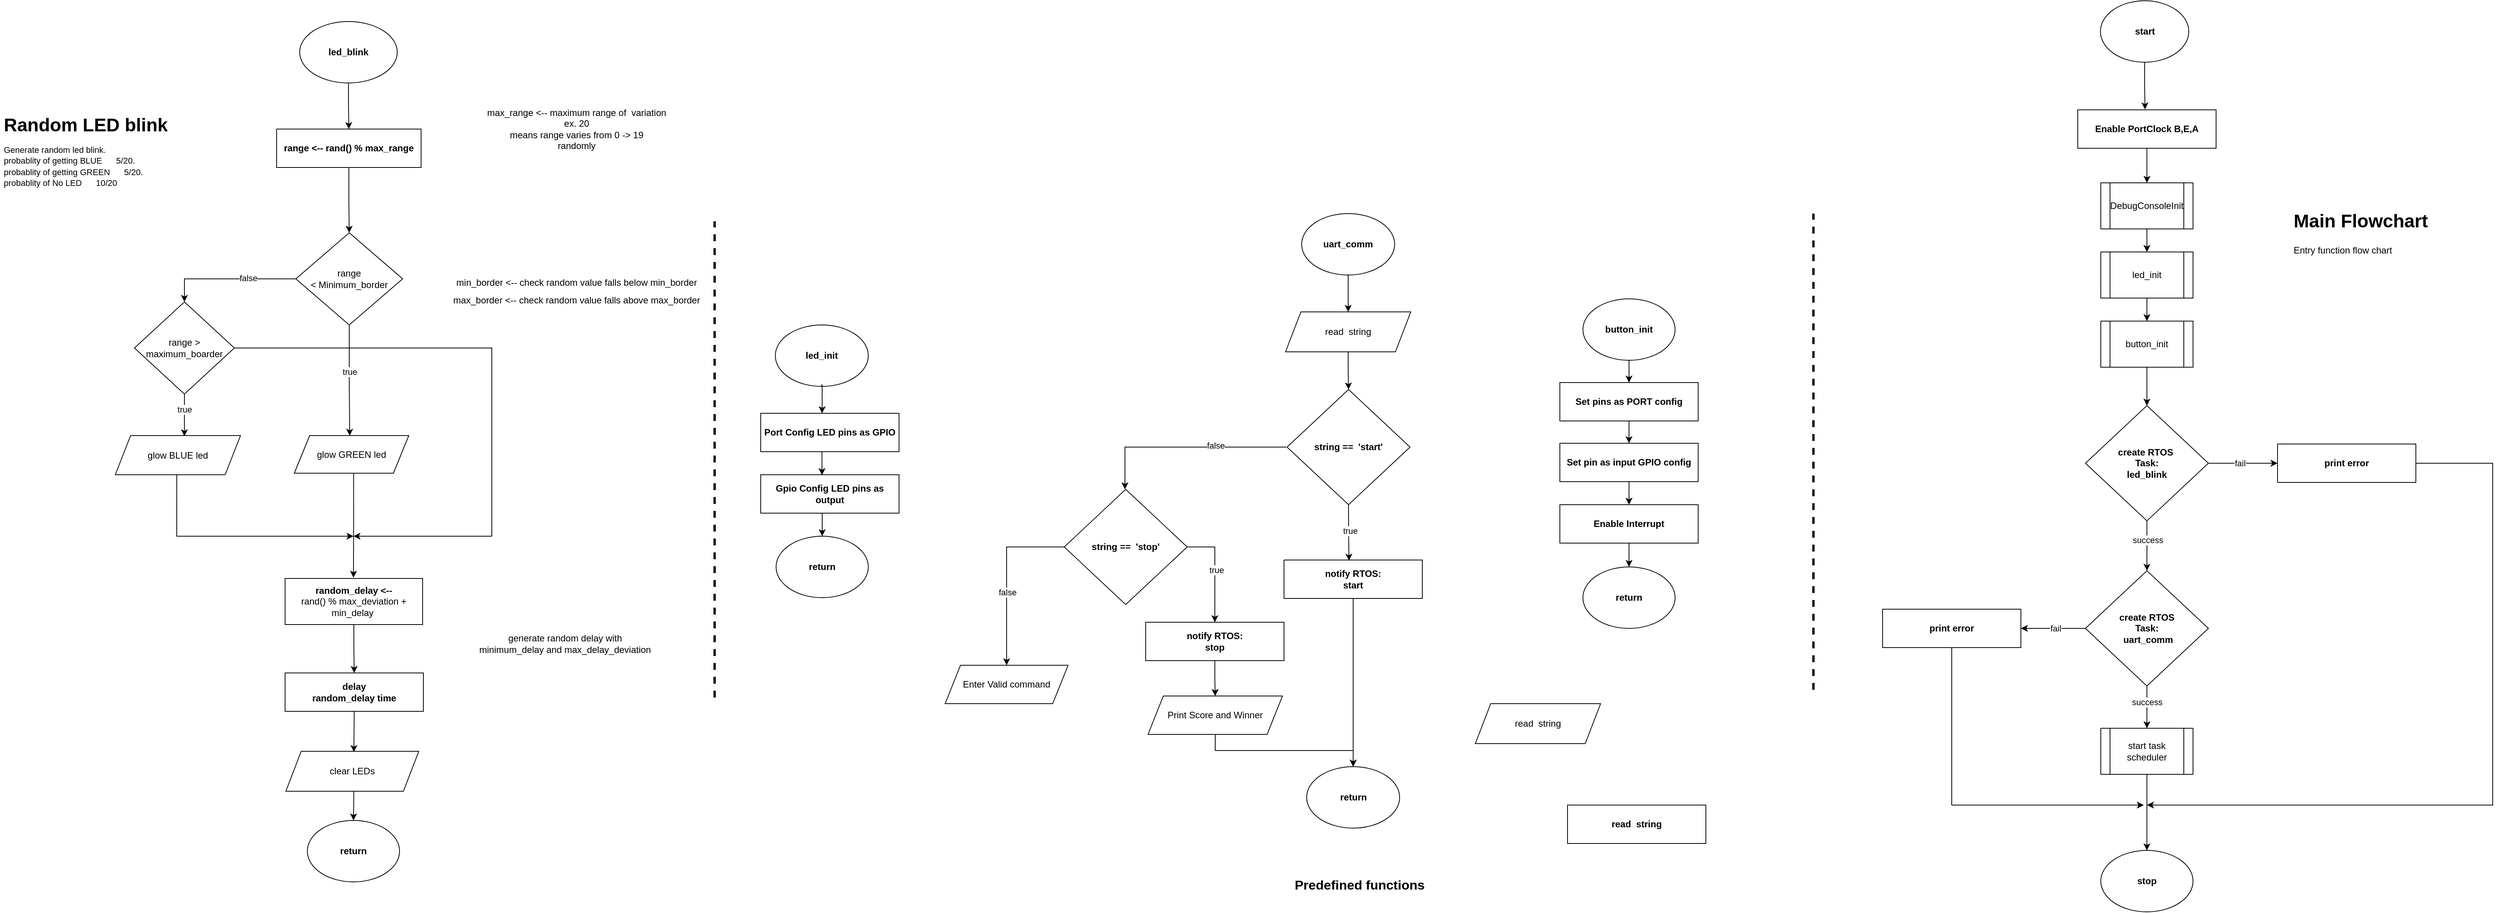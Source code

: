<mxfile version="21.6.8" type="device">
  <diagram id="C5RBs43oDa-KdzZeNtuy" name="Page-1">
    <mxGraphModel dx="3325" dy="2142" grid="1" gridSize="10" guides="1" tooltips="1" connect="1" arrows="1" fold="1" page="1" pageScale="1" pageWidth="827" pageHeight="1169" math="0" shadow="0">
      <root>
        <mxCell id="WIyWlLk6GJQsqaUBKTNV-0" />
        <mxCell id="WIyWlLk6GJQsqaUBKTNV-1" parent="WIyWlLk6GJQsqaUBKTNV-0" />
        <mxCell id="5kIZXdPeI2GXVFiAJAgS-0" value="led_init" style="ellipse;whiteSpace=wrap;html=1;fontSize=12;fontStyle=1" parent="WIyWlLk6GJQsqaUBKTNV-1" vertex="1">
          <mxGeometry x="-251" y="195" width="121" height="80" as="geometry" />
        </mxCell>
        <mxCell id="5kIZXdPeI2GXVFiAJAgS-1" value="return" style="ellipse;whiteSpace=wrap;html=1;fontSize=12;fontStyle=1" parent="WIyWlLk6GJQsqaUBKTNV-1" vertex="1">
          <mxGeometry x="-250" y="470" width="120" height="80" as="geometry" />
        </mxCell>
        <mxCell id="5kIZXdPeI2GXVFiAJAgS-11" style="edgeStyle=orthogonalEdgeStyle;rounded=0;orthogonalLoop=1;jettySize=auto;html=1;exitX=0.491;exitY=0.978;exitDx=0;exitDy=0;fontSize=12;fontStyle=1;entryX=0.444;entryY=0;entryDx=0;entryDy=0;entryPerimeter=0;exitPerimeter=0;" parent="WIyWlLk6GJQsqaUBKTNV-1" source="5kIZXdPeI2GXVFiAJAgS-0" target="5kIZXdPeI2GXVFiAJAgS-4" edge="1">
          <mxGeometry relative="1" as="geometry">
            <mxPoint x="-190" y="260" as="sourcePoint" />
            <mxPoint x="-190" y="280" as="targetPoint" />
          </mxGeometry>
        </mxCell>
        <mxCell id="5kIZXdPeI2GXVFiAJAgS-13" style="edgeStyle=orthogonalEdgeStyle;rounded=0;orthogonalLoop=1;jettySize=auto;html=1;exitX=0.5;exitY=1;exitDx=0;exitDy=0;entryX=0.443;entryY=0.009;entryDx=0;entryDy=0;entryPerimeter=0;fontSize=12;fontStyle=1" parent="WIyWlLk6GJQsqaUBKTNV-1" source="5kIZXdPeI2GXVFiAJAgS-4" target="5kIZXdPeI2GXVFiAJAgS-5" edge="1">
          <mxGeometry relative="1" as="geometry" />
        </mxCell>
        <mxCell id="5kIZXdPeI2GXVFiAJAgS-4" value="Port Config LED pins as GPIO" style="rounded=0;whiteSpace=wrap;html=1;fontSize=12;fontStyle=1" parent="WIyWlLk6GJQsqaUBKTNV-1" vertex="1">
          <mxGeometry x="-270" y="310" width="180" height="50" as="geometry" />
        </mxCell>
        <mxCell id="5kIZXdPeI2GXVFiAJAgS-14" style="edgeStyle=orthogonalEdgeStyle;rounded=0;orthogonalLoop=1;jettySize=auto;html=1;exitX=0.5;exitY=1;exitDx=0;exitDy=0;entryX=0.5;entryY=0;entryDx=0;entryDy=0;fontSize=12;fontStyle=1" parent="WIyWlLk6GJQsqaUBKTNV-1" source="5kIZXdPeI2GXVFiAJAgS-5" target="5kIZXdPeI2GXVFiAJAgS-1" edge="1">
          <mxGeometry relative="1" as="geometry" />
        </mxCell>
        <mxCell id="5kIZXdPeI2GXVFiAJAgS-5" value="Gpio Config LED pins as output" style="rounded=0;whiteSpace=wrap;html=1;fontSize=12;fontStyle=1" parent="WIyWlLk6GJQsqaUBKTNV-1" vertex="1">
          <mxGeometry x="-270" y="390" width="180" height="50" as="geometry" />
        </mxCell>
        <mxCell id="eV0NIgyR80eTUOVAbFuV-4" style="edgeStyle=orthogonalEdgeStyle;rounded=0;orthogonalLoop=1;jettySize=auto;html=1;exitX=1;exitY=0.5;exitDx=0;exitDy=0;entryX=0;entryY=0.5;entryDx=0;entryDy=0;" edge="1" parent="WIyWlLk6GJQsqaUBKTNV-1" source="5kIZXdPeI2GXVFiAJAgS-7" target="5kIZXdPeI2GXVFiAJAgS-31">
          <mxGeometry relative="1" as="geometry" />
        </mxCell>
        <mxCell id="eV0NIgyR80eTUOVAbFuV-16" value="fail" style="edgeLabel;html=1;align=center;verticalAlign=middle;resizable=0;points=[];" vertex="1" connectable="0" parent="eV0NIgyR80eTUOVAbFuV-4">
          <mxGeometry x="-0.105" relative="1" as="geometry">
            <mxPoint as="offset" />
          </mxGeometry>
        </mxCell>
        <mxCell id="eV0NIgyR80eTUOVAbFuV-7" style="edgeStyle=orthogonalEdgeStyle;rounded=0;orthogonalLoop=1;jettySize=auto;html=1;exitX=0.5;exitY=1;exitDx=0;exitDy=0;entryX=0.5;entryY=0;entryDx=0;entryDy=0;" edge="1" parent="WIyWlLk6GJQsqaUBKTNV-1" source="5kIZXdPeI2GXVFiAJAgS-7" target="eV0NIgyR80eTUOVAbFuV-2">
          <mxGeometry relative="1" as="geometry" />
        </mxCell>
        <mxCell id="eV0NIgyR80eTUOVAbFuV-17" value="success" style="edgeLabel;html=1;align=center;verticalAlign=middle;resizable=0;points=[];" vertex="1" connectable="0" parent="eV0NIgyR80eTUOVAbFuV-7">
          <mxGeometry x="-0.226" y="1" relative="1" as="geometry">
            <mxPoint as="offset" />
          </mxGeometry>
        </mxCell>
        <mxCell id="5kIZXdPeI2GXVFiAJAgS-7" value="create RTOS&amp;nbsp;&lt;br&gt;Task:&lt;br&gt;led_blink" style="rhombus;whiteSpace=wrap;html=1;fontSize=12;fontStyle=1" parent="WIyWlLk6GJQsqaUBKTNV-1" vertex="1">
          <mxGeometry x="1454" y="300" width="160" height="150" as="geometry" />
        </mxCell>
        <mxCell id="5kIZXdPeI2GXVFiAJAgS-19" value="stop" style="ellipse;whiteSpace=wrap;html=1;fontSize=12;fontStyle=1" parent="WIyWlLk6GJQsqaUBKTNV-1" vertex="1">
          <mxGeometry x="1474" y="879" width="120" height="80" as="geometry" />
        </mxCell>
        <mxCell id="5kIZXdPeI2GXVFiAJAgS-20" value="" style="endArrow=none;dashed=1;html=1;strokeWidth=3;rounded=0;fontStyle=1;fontSize=12;" parent="WIyWlLk6GJQsqaUBKTNV-1" edge="1">
          <mxGeometry width="50" height="50" relative="1" as="geometry">
            <mxPoint x="1100" y="670" as="sourcePoint" />
            <mxPoint x="1100" y="50" as="targetPoint" />
          </mxGeometry>
        </mxCell>
        <mxCell id="5kIZXdPeI2GXVFiAJAgS-21" value="" style="endArrow=none;dashed=1;html=1;strokeWidth=3;rounded=0;fontStyle=1;fontSize=12;" parent="WIyWlLk6GJQsqaUBKTNV-1" edge="1">
          <mxGeometry width="50" height="50" relative="1" as="geometry">
            <mxPoint x="-330" y="680" as="sourcePoint" />
            <mxPoint x="-330" y="60" as="targetPoint" />
          </mxGeometry>
        </mxCell>
        <mxCell id="5kIZXdPeI2GXVFiAJAgS-22" value="Predefined functions" style="text;html=1;align=center;verticalAlign=middle;resizable=0;points=[];autosize=1;strokeColor=none;fillColor=none;fontSize=17;fontStyle=1" parent="WIyWlLk6GJQsqaUBKTNV-1" vertex="1">
          <mxGeometry x="414" y="910" width="190" height="30" as="geometry" />
        </mxCell>
        <mxCell id="5kIZXdPeI2GXVFiAJAgS-72" style="edgeStyle=orthogonalEdgeStyle;rounded=0;orthogonalLoop=1;jettySize=auto;html=1;exitX=0.5;exitY=1;exitDx=0;exitDy=0;entryX=0.5;entryY=0;entryDx=0;entryDy=0;" parent="WIyWlLk6GJQsqaUBKTNV-1" source="5kIZXdPeI2GXVFiAJAgS-24" target="5kIZXdPeI2GXVFiAJAgS-34" edge="1">
          <mxGeometry relative="1" as="geometry" />
        </mxCell>
        <mxCell id="5kIZXdPeI2GXVFiAJAgS-24" value="led_init" style="shape=process;whiteSpace=wrap;html=1;backgroundOutline=1;" parent="WIyWlLk6GJQsqaUBKTNV-1" vertex="1">
          <mxGeometry x="1474" y="100" width="120" height="60" as="geometry" />
        </mxCell>
        <mxCell id="5kIZXdPeI2GXVFiAJAgS-29" style="edgeStyle=orthogonalEdgeStyle;rounded=0;orthogonalLoop=1;jettySize=auto;html=1;exitX=0.5;exitY=1;exitDx=0;exitDy=0;" parent="WIyWlLk6GJQsqaUBKTNV-1" source="5kIZXdPeI2GXVFiAJAgS-25" target="5kIZXdPeI2GXVFiAJAgS-24" edge="1">
          <mxGeometry relative="1" as="geometry" />
        </mxCell>
        <mxCell id="5kIZXdPeI2GXVFiAJAgS-25" value="DebugConsoleInit" style="shape=process;whiteSpace=wrap;html=1;backgroundOutline=1;" parent="WIyWlLk6GJQsqaUBKTNV-1" vertex="1">
          <mxGeometry x="1474" y="10" width="120" height="60" as="geometry" />
        </mxCell>
        <mxCell id="5kIZXdPeI2GXVFiAJAgS-70" style="edgeStyle=orthogonalEdgeStyle;rounded=0;orthogonalLoop=1;jettySize=auto;html=1;exitX=0.5;exitY=1;exitDx=0;exitDy=0;entryX=0.486;entryY=-0.011;entryDx=0;entryDy=0;entryPerimeter=0;" parent="WIyWlLk6GJQsqaUBKTNV-1" source="5kIZXdPeI2GXVFiAJAgS-26" target="5kIZXdPeI2GXVFiAJAgS-69" edge="1">
          <mxGeometry relative="1" as="geometry" />
        </mxCell>
        <mxCell id="5kIZXdPeI2GXVFiAJAgS-26" value="start" style="ellipse;whiteSpace=wrap;html=1;fontSize=12;fontStyle=1" parent="WIyWlLk6GJQsqaUBKTNV-1" vertex="1">
          <mxGeometry x="1473.5" y="-227" width="115" height="80" as="geometry" />
        </mxCell>
        <mxCell id="5kIZXdPeI2GXVFiAJAgS-31" value="print error" style="rounded=0;whiteSpace=wrap;html=1;fontSize=12;fontStyle=1" parent="WIyWlLk6GJQsqaUBKTNV-1" vertex="1">
          <mxGeometry x="1704" y="350" width="180" height="50" as="geometry" />
        </mxCell>
        <mxCell id="eV0NIgyR80eTUOVAbFuV-6" style="edgeStyle=orthogonalEdgeStyle;rounded=0;orthogonalLoop=1;jettySize=auto;html=1;exitX=0.5;exitY=1;exitDx=0;exitDy=0;entryX=0.5;entryY=0;entryDx=0;entryDy=0;" edge="1" parent="WIyWlLk6GJQsqaUBKTNV-1" source="5kIZXdPeI2GXVFiAJAgS-34" target="5kIZXdPeI2GXVFiAJAgS-7">
          <mxGeometry relative="1" as="geometry" />
        </mxCell>
        <mxCell id="5kIZXdPeI2GXVFiAJAgS-34" value="button_init" style="shape=process;whiteSpace=wrap;html=1;backgroundOutline=1;" parent="WIyWlLk6GJQsqaUBKTNV-1" vertex="1">
          <mxGeometry x="1474" y="190" width="120" height="60" as="geometry" />
        </mxCell>
        <mxCell id="5kIZXdPeI2GXVFiAJAgS-35" style="edgeStyle=orthogonalEdgeStyle;rounded=0;orthogonalLoop=1;jettySize=auto;html=1;exitX=0.5;exitY=1;exitDx=0;exitDy=0;entryX=0.5;entryY=0;entryDx=0;entryDy=0;fontSize=12;fontStyle=1" parent="WIyWlLk6GJQsqaUBKTNV-1" source="5kIZXdPeI2GXVFiAJAgS-36" target="5kIZXdPeI2GXVFiAJAgS-39" edge="1">
          <mxGeometry relative="1" as="geometry" />
        </mxCell>
        <mxCell id="5kIZXdPeI2GXVFiAJAgS-36" value="button_init" style="ellipse;whiteSpace=wrap;html=1;fontSize=12;fontStyle=1" parent="WIyWlLk6GJQsqaUBKTNV-1" vertex="1">
          <mxGeometry x="800" y="161" width="120" height="80" as="geometry" />
        </mxCell>
        <mxCell id="5kIZXdPeI2GXVFiAJAgS-37" value="return" style="ellipse;whiteSpace=wrap;html=1;fontSize=12;fontStyle=1" parent="WIyWlLk6GJQsqaUBKTNV-1" vertex="1">
          <mxGeometry x="800" y="510" width="120" height="80" as="geometry" />
        </mxCell>
        <mxCell id="5kIZXdPeI2GXVFiAJAgS-38" style="edgeStyle=orthogonalEdgeStyle;rounded=0;orthogonalLoop=1;jettySize=auto;html=1;exitX=0.5;exitY=1;exitDx=0;exitDy=0;entryX=0.5;entryY=0;entryDx=0;entryDy=0;fontSize=12;fontStyle=1" parent="WIyWlLk6GJQsqaUBKTNV-1" source="5kIZXdPeI2GXVFiAJAgS-39" target="5kIZXdPeI2GXVFiAJAgS-43" edge="1">
          <mxGeometry relative="1" as="geometry">
            <mxPoint x="860.64" y="266.55" as="targetPoint" />
          </mxGeometry>
        </mxCell>
        <mxCell id="5kIZXdPeI2GXVFiAJAgS-39" value="Set pins as PORT config" style="rounded=0;whiteSpace=wrap;html=1;fontSize=12;fontStyle=1" parent="WIyWlLk6GJQsqaUBKTNV-1" vertex="1">
          <mxGeometry x="770" y="270" width="180" height="50" as="geometry" />
        </mxCell>
        <mxCell id="5kIZXdPeI2GXVFiAJAgS-42" style="edgeStyle=orthogonalEdgeStyle;rounded=0;orthogonalLoop=1;jettySize=auto;html=1;exitX=0.5;exitY=1;exitDx=0;exitDy=0;entryX=0.5;entryY=0;entryDx=0;entryDy=0;fontSize=12;fontStyle=1" parent="WIyWlLk6GJQsqaUBKTNV-1" source="5kIZXdPeI2GXVFiAJAgS-43" target="5kIZXdPeI2GXVFiAJAgS-45" edge="1">
          <mxGeometry relative="1" as="geometry" />
        </mxCell>
        <mxCell id="5kIZXdPeI2GXVFiAJAgS-43" value="Set pin as input GPIO config" style="rounded=0;whiteSpace=wrap;html=1;fontSize=12;fontStyle=1" parent="WIyWlLk6GJQsqaUBKTNV-1" vertex="1">
          <mxGeometry x="770" y="349" width="180" height="50" as="geometry" />
        </mxCell>
        <mxCell id="5kIZXdPeI2GXVFiAJAgS-44" style="edgeStyle=orthogonalEdgeStyle;rounded=0;orthogonalLoop=1;jettySize=auto;html=1;exitX=0.5;exitY=1;exitDx=0;exitDy=0;entryX=0.5;entryY=0;entryDx=0;entryDy=0;fontSize=12;fontStyle=1" parent="WIyWlLk6GJQsqaUBKTNV-1" source="5kIZXdPeI2GXVFiAJAgS-45" target="5kIZXdPeI2GXVFiAJAgS-37" edge="1">
          <mxGeometry relative="1" as="geometry" />
        </mxCell>
        <mxCell id="5kIZXdPeI2GXVFiAJAgS-45" value="Enable Interrupt" style="rounded=0;whiteSpace=wrap;html=1;fontSize=12;fontStyle=1" parent="WIyWlLk6GJQsqaUBKTNV-1" vertex="1">
          <mxGeometry x="770" y="429" width="180" height="50" as="geometry" />
        </mxCell>
        <mxCell id="5kIZXdPeI2GXVFiAJAgS-90" style="edgeStyle=orthogonalEdgeStyle;rounded=0;orthogonalLoop=1;jettySize=auto;html=1;exitX=0.5;exitY=1;exitDx=0;exitDy=0;" parent="WIyWlLk6GJQsqaUBKTNV-1" source="5kIZXdPeI2GXVFiAJAgS-59" target="5kIZXdPeI2GXVFiAJAgS-66" edge="1">
          <mxGeometry relative="1" as="geometry" />
        </mxCell>
        <mxCell id="5kIZXdPeI2GXVFiAJAgS-59" value="led_blink" style="ellipse;whiteSpace=wrap;html=1;fontSize=12;fontStyle=1" parent="WIyWlLk6GJQsqaUBKTNV-1" vertex="1">
          <mxGeometry x="-870" y="-200" width="127" height="80" as="geometry" />
        </mxCell>
        <mxCell id="5kIZXdPeI2GXVFiAJAgS-60" value="return" style="ellipse;whiteSpace=wrap;html=1;fontSize=12;fontStyle=1" parent="WIyWlLk6GJQsqaUBKTNV-1" vertex="1">
          <mxGeometry x="-860" y="840" width="120" height="80" as="geometry" />
        </mxCell>
        <mxCell id="5kIZXdPeI2GXVFiAJAgS-65" style="edgeStyle=orthogonalEdgeStyle;rounded=0;orthogonalLoop=1;jettySize=auto;html=1;exitX=0.5;exitY=1;exitDx=0;exitDy=0;entryX=0.5;entryY=0;entryDx=0;entryDy=0;fontSize=12;fontStyle=1" parent="WIyWlLk6GJQsqaUBKTNV-1" source="5kIZXdPeI2GXVFiAJAgS-66" target="5kIZXdPeI2GXVFiAJAgS-73" edge="1">
          <mxGeometry relative="1" as="geometry">
            <mxPoint x="-800.26" y="50.45" as="targetPoint" />
          </mxGeometry>
        </mxCell>
        <mxCell id="5kIZXdPeI2GXVFiAJAgS-66" value="range &amp;lt;-- rand() % max_range" style="rounded=0;whiteSpace=wrap;html=1;fontSize=12;fontStyle=1" parent="WIyWlLk6GJQsqaUBKTNV-1" vertex="1">
          <mxGeometry x="-900" y="-60" width="188" height="50" as="geometry" />
        </mxCell>
        <mxCell id="5kIZXdPeI2GXVFiAJAgS-71" style="edgeStyle=orthogonalEdgeStyle;rounded=0;orthogonalLoop=1;jettySize=auto;html=1;exitX=0.5;exitY=1;exitDx=0;exitDy=0;entryX=0.5;entryY=0;entryDx=0;entryDy=0;" parent="WIyWlLk6GJQsqaUBKTNV-1" source="5kIZXdPeI2GXVFiAJAgS-69" target="5kIZXdPeI2GXVFiAJAgS-25" edge="1">
          <mxGeometry relative="1" as="geometry" />
        </mxCell>
        <mxCell id="5kIZXdPeI2GXVFiAJAgS-69" value="Enable PortClock B,E,A" style="rounded=0;whiteSpace=wrap;html=1;fontSize=12;fontStyle=1" parent="WIyWlLk6GJQsqaUBKTNV-1" vertex="1">
          <mxGeometry x="1444" y="-85" width="180" height="50" as="geometry" />
        </mxCell>
        <mxCell id="5kIZXdPeI2GXVFiAJAgS-77" style="edgeStyle=orthogonalEdgeStyle;rounded=0;orthogonalLoop=1;jettySize=auto;html=1;exitX=0;exitY=0.5;exitDx=0;exitDy=0;entryX=0.5;entryY=0;entryDx=0;entryDy=0;" parent="WIyWlLk6GJQsqaUBKTNV-1" source="5kIZXdPeI2GXVFiAJAgS-73" target="5kIZXdPeI2GXVFiAJAgS-80" edge="1">
          <mxGeometry relative="1" as="geometry">
            <mxPoint x="-950" y="135" as="targetPoint" />
          </mxGeometry>
        </mxCell>
        <mxCell id="5kIZXdPeI2GXVFiAJAgS-83" value="false" style="edgeLabel;html=1;align=center;verticalAlign=middle;resizable=0;points=[];" parent="5kIZXdPeI2GXVFiAJAgS-77" vertex="1" connectable="0">
          <mxGeometry x="-0.291" y="-1" relative="1" as="geometry">
            <mxPoint as="offset" />
          </mxGeometry>
        </mxCell>
        <mxCell id="5kIZXdPeI2GXVFiAJAgS-78" style="edgeStyle=orthogonalEdgeStyle;rounded=0;orthogonalLoop=1;jettySize=auto;html=1;exitX=0.5;exitY=1;exitDx=0;exitDy=0;entryX=0.484;entryY=0.004;entryDx=0;entryDy=0;entryPerimeter=0;" parent="WIyWlLk6GJQsqaUBKTNV-1" source="5kIZXdPeI2GXVFiAJAgS-73" target="eV0NIgyR80eTUOVAbFuV-52" edge="1">
          <mxGeometry relative="1" as="geometry">
            <mxPoint x="-805.4" y="339.05" as="targetPoint" />
          </mxGeometry>
        </mxCell>
        <mxCell id="5kIZXdPeI2GXVFiAJAgS-79" value="true" style="edgeLabel;html=1;align=center;verticalAlign=middle;resizable=0;points=[];" parent="5kIZXdPeI2GXVFiAJAgS-78" vertex="1" connectable="0">
          <mxGeometry x="-0.166" relative="1" as="geometry">
            <mxPoint as="offset" />
          </mxGeometry>
        </mxCell>
        <mxCell id="5kIZXdPeI2GXVFiAJAgS-73" value="range &lt;br&gt;&amp;lt; Minimum_border" style="rhombus;whiteSpace=wrap;html=1;" parent="WIyWlLk6GJQsqaUBKTNV-1" vertex="1">
          <mxGeometry x="-875" y="75" width="139" height="120" as="geometry" />
        </mxCell>
        <mxCell id="5kIZXdPeI2GXVFiAJAgS-82" style="edgeStyle=orthogonalEdgeStyle;rounded=0;orthogonalLoop=1;jettySize=auto;html=1;exitX=0.5;exitY=1;exitDx=0;exitDy=0;entryX=0.552;entryY=0.018;entryDx=0;entryDy=0;entryPerimeter=0;" parent="WIyWlLk6GJQsqaUBKTNV-1" source="5kIZXdPeI2GXVFiAJAgS-80" target="eV0NIgyR80eTUOVAbFuV-53" edge="1">
          <mxGeometry relative="1" as="geometry">
            <mxPoint x="-1020.04" y="339.05" as="targetPoint" />
          </mxGeometry>
        </mxCell>
        <mxCell id="5kIZXdPeI2GXVFiAJAgS-88" value="true" style="edgeLabel;html=1;align=center;verticalAlign=middle;resizable=0;points=[];" parent="5kIZXdPeI2GXVFiAJAgS-82" vertex="1" connectable="0">
          <mxGeometry x="-0.297" relative="1" as="geometry">
            <mxPoint as="offset" />
          </mxGeometry>
        </mxCell>
        <mxCell id="5kIZXdPeI2GXVFiAJAgS-80" value="range &amp;gt; maximum_boarder" style="rhombus;whiteSpace=wrap;html=1;" parent="WIyWlLk6GJQsqaUBKTNV-1" vertex="1">
          <mxGeometry x="-1085" y="165" width="130" height="120" as="geometry" />
        </mxCell>
        <mxCell id="5kIZXdPeI2GXVFiAJAgS-100" style="edgeStyle=orthogonalEdgeStyle;rounded=0;orthogonalLoop=1;jettySize=auto;html=1;entryX=0.5;entryY=0;entryDx=0;entryDy=0;exitX=0.518;exitY=1.005;exitDx=0;exitDy=0;exitPerimeter=0;" parent="WIyWlLk6GJQsqaUBKTNV-1" source="eV0NIgyR80eTUOVAbFuV-52" edge="1">
          <mxGeometry relative="1" as="geometry">
            <mxPoint x="-799.947" y="390" as="sourcePoint" />
            <mxPoint x="-800" y="524" as="targetPoint" />
          </mxGeometry>
        </mxCell>
        <mxCell id="5kIZXdPeI2GXVFiAJAgS-91" value="&lt;h1&gt;Random LED blink&lt;/h1&gt;&lt;p style=&quot;line-height: 30%; font-size: 11px;&quot;&gt;&lt;font style=&quot;font-size: 11px;&quot;&gt;Generate random led blink.&lt;/font&gt;&lt;/p&gt;&lt;p style=&quot;line-height: 30%; font-size: 11px;&quot;&gt;&lt;font style=&quot;font-size: 11px;&quot;&gt;&lt;span style=&quot;background-color: initial;&quot;&gt;probablity of getting BLUE&amp;nbsp;&amp;nbsp;&lt;/span&gt;&lt;span style=&quot;background-color: initial;&quot;&gt;&amp;nbsp;&amp;nbsp;&amp;nbsp;&amp;nbsp;&lt;/span&gt;&lt;span style=&quot;background-color: initial;&quot;&gt;5/20.&lt;/span&gt;&lt;/font&gt;&lt;/p&gt;&lt;p style=&quot;line-height: 30%; font-size: 11px;&quot;&gt;&lt;font style=&quot;font-size: 11px;&quot;&gt;&lt;span style=&quot;background-color: initial;&quot;&gt;probablity of getting GREEN&amp;nbsp;&amp;nbsp;&lt;/span&gt;&lt;span style=&quot;background-color: initial;&quot;&gt;&amp;nbsp;&amp;nbsp;&amp;nbsp;&amp;nbsp;&lt;/span&gt;&lt;span style=&quot;background-color: initial;&quot;&gt;5/20.&lt;/span&gt;&lt;/font&gt;&lt;/p&gt;&lt;p style=&quot;line-height: 30%; font-size: 11px;&quot;&gt;&lt;font style=&quot;font-size: 11px;&quot;&gt;&lt;span style=&quot;background-color: initial;&quot;&gt;probablity of No LED&amp;nbsp;&amp;nbsp;&lt;/span&gt;&lt;span style=&quot;background-color: initial; white-space: pre;&quot;&gt;&amp;nbsp;&amp;nbsp;&amp;nbsp;&amp;nbsp;10&lt;/span&gt;&lt;span style=&quot;background-color: initial;&quot;&gt;/20&lt;/span&gt;&lt;/font&gt;&lt;/p&gt;" style="text;html=1;strokeColor=none;fillColor=none;spacing=5;spacingTop=-20;whiteSpace=wrap;overflow=hidden;rounded=0;" parent="WIyWlLk6GJQsqaUBKTNV-1" vertex="1">
          <mxGeometry x="-1260" y="-85" width="340" height="125" as="geometry" />
        </mxCell>
        <mxCell id="5kIZXdPeI2GXVFiAJAgS-102" style="edgeStyle=orthogonalEdgeStyle;rounded=0;orthogonalLoop=1;jettySize=auto;html=1;exitX=0.5;exitY=1;exitDx=0;exitDy=0;entryX=0.5;entryY=0;entryDx=0;entryDy=0;" parent="WIyWlLk6GJQsqaUBKTNV-1" target="5kIZXdPeI2GXVFiAJAgS-60" edge="1">
          <mxGeometry relative="1" as="geometry">
            <mxPoint x="-799.5" y="801" as="sourcePoint" />
          </mxGeometry>
        </mxCell>
        <mxCell id="5kIZXdPeI2GXVFiAJAgS-110" value="" style="endArrow=classic;html=1;rounded=0;exitX=1;exitY=0.5;exitDx=0;exitDy=0;" parent="WIyWlLk6GJQsqaUBKTNV-1" source="5kIZXdPeI2GXVFiAJAgS-80" edge="1">
          <mxGeometry width="50" height="50" relative="1" as="geometry">
            <mxPoint x="-570" y="310" as="sourcePoint" />
            <mxPoint x="-800" y="470" as="targetPoint" />
            <Array as="points">
              <mxPoint x="-620" y="225" />
              <mxPoint x="-620" y="470" />
            </Array>
          </mxGeometry>
        </mxCell>
        <mxCell id="5kIZXdPeI2GXVFiAJAgS-111" value="" style="endArrow=classic;html=1;rounded=0;exitX=0.491;exitY=0.993;exitDx=0;exitDy=0;exitPerimeter=0;" parent="WIyWlLk6GJQsqaUBKTNV-1" source="eV0NIgyR80eTUOVAbFuV-53" edge="1">
          <mxGeometry width="50" height="50" relative="1" as="geometry">
            <mxPoint x="-1030" y="400" as="sourcePoint" />
            <mxPoint x="-800" y="470" as="targetPoint" />
            <Array as="points">
              <mxPoint x="-1030" y="470" />
            </Array>
          </mxGeometry>
        </mxCell>
        <mxCell id="eV0NIgyR80eTUOVAbFuV-9" style="edgeStyle=orthogonalEdgeStyle;rounded=0;orthogonalLoop=1;jettySize=auto;html=1;exitX=0.5;exitY=1;exitDx=0;exitDy=0;entryX=0.5;entryY=0;entryDx=0;entryDy=0;" edge="1" parent="WIyWlLk6GJQsqaUBKTNV-1" source="eV0NIgyR80eTUOVAbFuV-2" target="eV0NIgyR80eTUOVAbFuV-8">
          <mxGeometry relative="1" as="geometry" />
        </mxCell>
        <mxCell id="eV0NIgyR80eTUOVAbFuV-19" value="success" style="edgeLabel;html=1;align=center;verticalAlign=middle;resizable=0;points=[];" vertex="1" connectable="0" parent="eV0NIgyR80eTUOVAbFuV-9">
          <mxGeometry x="-0.263" relative="1" as="geometry">
            <mxPoint as="offset" />
          </mxGeometry>
        </mxCell>
        <mxCell id="eV0NIgyR80eTUOVAbFuV-13" style="edgeStyle=orthogonalEdgeStyle;rounded=0;orthogonalLoop=1;jettySize=auto;html=1;exitX=0;exitY=0.5;exitDx=0;exitDy=0;entryX=1;entryY=0.5;entryDx=0;entryDy=0;" edge="1" parent="WIyWlLk6GJQsqaUBKTNV-1" source="eV0NIgyR80eTUOVAbFuV-2" target="eV0NIgyR80eTUOVAbFuV-3">
          <mxGeometry relative="1" as="geometry" />
        </mxCell>
        <mxCell id="eV0NIgyR80eTUOVAbFuV-18" value="fail" style="edgeLabel;html=1;align=center;verticalAlign=middle;resizable=0;points=[];" vertex="1" connectable="0" parent="eV0NIgyR80eTUOVAbFuV-13">
          <mxGeometry x="-0.057" relative="1" as="geometry">
            <mxPoint as="offset" />
          </mxGeometry>
        </mxCell>
        <mxCell id="eV0NIgyR80eTUOVAbFuV-2" value="create RTOS&lt;br&gt;Task:&lt;br&gt;&amp;nbsp;uart_comm" style="rhombus;whiteSpace=wrap;html=1;fontSize=12;fontStyle=1" vertex="1" parent="WIyWlLk6GJQsqaUBKTNV-1">
          <mxGeometry x="1454" y="515" width="160" height="150" as="geometry" />
        </mxCell>
        <mxCell id="eV0NIgyR80eTUOVAbFuV-3" value="print error" style="rounded=0;whiteSpace=wrap;html=1;fontSize=12;fontStyle=1" vertex="1" parent="WIyWlLk6GJQsqaUBKTNV-1">
          <mxGeometry x="1190" y="565" width="180" height="50" as="geometry" />
        </mxCell>
        <mxCell id="eV0NIgyR80eTUOVAbFuV-10" style="edgeStyle=orthogonalEdgeStyle;rounded=0;orthogonalLoop=1;jettySize=auto;html=1;exitX=0.5;exitY=1;exitDx=0;exitDy=0;entryX=0.5;entryY=0;entryDx=0;entryDy=0;" edge="1" parent="WIyWlLk6GJQsqaUBKTNV-1" source="eV0NIgyR80eTUOVAbFuV-8" target="5kIZXdPeI2GXVFiAJAgS-19">
          <mxGeometry relative="1" as="geometry" />
        </mxCell>
        <mxCell id="eV0NIgyR80eTUOVAbFuV-8" value="start task scheduler" style="shape=process;whiteSpace=wrap;html=1;backgroundOutline=1;" vertex="1" parent="WIyWlLk6GJQsqaUBKTNV-1">
          <mxGeometry x="1474" y="720" width="120" height="60" as="geometry" />
        </mxCell>
        <mxCell id="eV0NIgyR80eTUOVAbFuV-12" value="" style="endArrow=classic;html=1;rounded=0;exitX=1;exitY=0.5;exitDx=0;exitDy=0;" edge="1" parent="WIyWlLk6GJQsqaUBKTNV-1" source="5kIZXdPeI2GXVFiAJAgS-31">
          <mxGeometry width="50" height="50" relative="1" as="geometry">
            <mxPoint x="1934" y="210" as="sourcePoint" />
            <mxPoint x="1534" y="820" as="targetPoint" />
            <Array as="points">
              <mxPoint x="1984" y="375" />
              <mxPoint x="1984" y="820" />
            </Array>
          </mxGeometry>
        </mxCell>
        <mxCell id="eV0NIgyR80eTUOVAbFuV-14" value="" style="endArrow=classic;html=1;rounded=0;exitX=0.5;exitY=1;exitDx=0;exitDy=0;" edge="1" parent="WIyWlLk6GJQsqaUBKTNV-1" source="eV0NIgyR80eTUOVAbFuV-3">
          <mxGeometry width="50" height="50" relative="1" as="geometry">
            <mxPoint x="1280" y="800" as="sourcePoint" />
            <mxPoint x="1530" y="820" as="targetPoint" />
            <Array as="points">
              <mxPoint x="1280" y="820" />
            </Array>
          </mxGeometry>
        </mxCell>
        <mxCell id="eV0NIgyR80eTUOVAbFuV-15" value="&lt;h1&gt;Main Flowchart&lt;br&gt;&lt;/h1&gt;&lt;p&gt;Entry function flow chart&lt;/p&gt;" style="text;html=1;strokeColor=none;fillColor=none;spacing=5;spacingTop=-20;whiteSpace=wrap;overflow=hidden;rounded=0;" vertex="1" parent="WIyWlLk6GJQsqaUBKTNV-1">
          <mxGeometry x="1720" y="40" width="190" height="90" as="geometry" />
        </mxCell>
        <mxCell id="eV0NIgyR80eTUOVAbFuV-31" value="max_range &amp;lt;-- maximum range of&amp;nbsp; variation&lt;br&gt;ex. 20&lt;br&gt;means range varies from 0 -&amp;gt; 19&lt;br&gt;randomly" style="text;html=1;align=center;verticalAlign=middle;resizable=0;points=[];autosize=1;strokeColor=none;fillColor=none;" vertex="1" parent="WIyWlLk6GJQsqaUBKTNV-1">
          <mxGeometry x="-640" y="-95" width="260" height="70" as="geometry" />
        </mxCell>
        <mxCell id="eV0NIgyR80eTUOVAbFuV-32" value="min_border &amp;lt;-- check random value falls below min_border" style="text;html=1;align=center;verticalAlign=middle;resizable=0;points=[];autosize=1;strokeColor=none;fillColor=none;" vertex="1" parent="WIyWlLk6GJQsqaUBKTNV-1">
          <mxGeometry x="-680" y="125" width="340" height="30" as="geometry" />
        </mxCell>
        <mxCell id="eV0NIgyR80eTUOVAbFuV-33" value="max_border &amp;lt;-- check random value falls above max_border" style="text;html=1;align=center;verticalAlign=middle;resizable=0;points=[];autosize=1;strokeColor=none;fillColor=none;" vertex="1" parent="WIyWlLk6GJQsqaUBKTNV-1">
          <mxGeometry x="-680" y="148" width="340" height="30" as="geometry" />
        </mxCell>
        <mxCell id="eV0NIgyR80eTUOVAbFuV-71" style="edgeStyle=orthogonalEdgeStyle;rounded=0;orthogonalLoop=1;jettySize=auto;html=1;exitX=0.5;exitY=1;exitDx=0;exitDy=0;" edge="1" parent="WIyWlLk6GJQsqaUBKTNV-1" source="eV0NIgyR80eTUOVAbFuV-39" target="eV0NIgyR80eTUOVAbFuV-55">
          <mxGeometry relative="1" as="geometry" />
        </mxCell>
        <mxCell id="eV0NIgyR80eTUOVAbFuV-39" value="uart_comm" style="ellipse;whiteSpace=wrap;html=1;fontSize=12;fontStyle=1" vertex="1" parent="WIyWlLk6GJQsqaUBKTNV-1">
          <mxGeometry x="434" y="50" width="121" height="80" as="geometry" />
        </mxCell>
        <mxCell id="eV0NIgyR80eTUOVAbFuV-40" value="return" style="ellipse;whiteSpace=wrap;html=1;fontSize=12;fontStyle=1" vertex="1" parent="WIyWlLk6GJQsqaUBKTNV-1">
          <mxGeometry x="440.5" y="770" width="121" height="80" as="geometry" />
        </mxCell>
        <mxCell id="eV0NIgyR80eTUOVAbFuV-48" style="edgeStyle=orthogonalEdgeStyle;rounded=0;orthogonalLoop=1;jettySize=auto;html=1;exitX=0.5;exitY=1;exitDx=0;exitDy=0;entryX=0.5;entryY=0;entryDx=0;entryDy=0;" edge="1" parent="WIyWlLk6GJQsqaUBKTNV-1" source="eV0NIgyR80eTUOVAbFuV-43" target="eV0NIgyR80eTUOVAbFuV-47">
          <mxGeometry relative="1" as="geometry" />
        </mxCell>
        <mxCell id="eV0NIgyR80eTUOVAbFuV-43" value="random_delay &amp;lt;--&lt;br style=&quot;border-color: var(--border-color); font-weight: 400;&quot;&gt;&lt;span style=&quot;font-weight: 400;&quot;&gt;rand() % max_deviation + min_delay&amp;nbsp;&lt;/span&gt;" style="rounded=0;whiteSpace=wrap;html=1;fontSize=12;fontStyle=1" vertex="1" parent="WIyWlLk6GJQsqaUBKTNV-1">
          <mxGeometry x="-889" y="525" width="179" height="60" as="geometry" />
        </mxCell>
        <mxCell id="eV0NIgyR80eTUOVAbFuV-49" style="edgeStyle=orthogonalEdgeStyle;rounded=0;orthogonalLoop=1;jettySize=auto;html=1;exitX=0.5;exitY=1;exitDx=0;exitDy=0;entryX=0.5;entryY=0;entryDx=0;entryDy=0;" edge="1" parent="WIyWlLk6GJQsqaUBKTNV-1" source="eV0NIgyR80eTUOVAbFuV-47">
          <mxGeometry relative="1" as="geometry">
            <mxPoint x="-799.5" y="751" as="targetPoint" />
          </mxGeometry>
        </mxCell>
        <mxCell id="eV0NIgyR80eTUOVAbFuV-47" value="delay &lt;br&gt;random_delay time" style="rounded=0;whiteSpace=wrap;html=1;fontSize=12;fontStyle=1" vertex="1" parent="WIyWlLk6GJQsqaUBKTNV-1">
          <mxGeometry x="-889" y="648" width="180" height="50" as="geometry" />
        </mxCell>
        <mxCell id="eV0NIgyR80eTUOVAbFuV-50" value="generate random delay with &lt;br&gt;minimum_delay and max_delay_deviation" style="text;html=1;align=center;verticalAlign=middle;resizable=0;points=[];autosize=1;strokeColor=none;fillColor=none;" vertex="1" parent="WIyWlLk6GJQsqaUBKTNV-1">
          <mxGeometry x="-650" y="590" width="250" height="40" as="geometry" />
        </mxCell>
        <mxCell id="eV0NIgyR80eTUOVAbFuV-51" value="read&amp;nbsp; string" style="rounded=0;whiteSpace=wrap;html=1;fontSize=12;fontStyle=1" vertex="1" parent="WIyWlLk6GJQsqaUBKTNV-1">
          <mxGeometry x="780" y="820" width="180" height="50" as="geometry" />
        </mxCell>
        <mxCell id="eV0NIgyR80eTUOVAbFuV-52" value="glow GREEN led" style="shape=parallelogram;perimeter=parallelogramPerimeter;whiteSpace=wrap;html=1;fixedSize=1;" vertex="1" parent="WIyWlLk6GJQsqaUBKTNV-1">
          <mxGeometry x="-877" y="339" width="149" height="49" as="geometry" />
        </mxCell>
        <mxCell id="eV0NIgyR80eTUOVAbFuV-53" value="glow BLUE led" style="shape=parallelogram;perimeter=parallelogramPerimeter;whiteSpace=wrap;html=1;fixedSize=1;" vertex="1" parent="WIyWlLk6GJQsqaUBKTNV-1">
          <mxGeometry x="-1110" y="339" width="163" height="51" as="geometry" />
        </mxCell>
        <mxCell id="eV0NIgyR80eTUOVAbFuV-54" value="clear LEDs" style="shape=parallelogram;perimeter=parallelogramPerimeter;whiteSpace=wrap;html=1;fixedSize=1;" vertex="1" parent="WIyWlLk6GJQsqaUBKTNV-1">
          <mxGeometry x="-888" y="750" width="173" height="52" as="geometry" />
        </mxCell>
        <mxCell id="eV0NIgyR80eTUOVAbFuV-72" style="edgeStyle=orthogonalEdgeStyle;rounded=0;orthogonalLoop=1;jettySize=auto;html=1;exitX=0.5;exitY=1;exitDx=0;exitDy=0;entryX=0.5;entryY=0;entryDx=0;entryDy=0;" edge="1" parent="WIyWlLk6GJQsqaUBKTNV-1" source="eV0NIgyR80eTUOVAbFuV-55" target="eV0NIgyR80eTUOVAbFuV-57">
          <mxGeometry relative="1" as="geometry" />
        </mxCell>
        <mxCell id="eV0NIgyR80eTUOVAbFuV-55" value="read&amp;nbsp; string" style="shape=parallelogram;perimeter=parallelogramPerimeter;whiteSpace=wrap;html=1;fixedSize=1;" vertex="1" parent="WIyWlLk6GJQsqaUBKTNV-1">
          <mxGeometry x="413" y="178" width="163" height="52" as="geometry" />
        </mxCell>
        <mxCell id="eV0NIgyR80eTUOVAbFuV-66" style="edgeStyle=orthogonalEdgeStyle;rounded=0;orthogonalLoop=1;jettySize=auto;html=1;exitX=0.5;exitY=1;exitDx=0;exitDy=0;entryX=0.47;entryY=0.016;entryDx=0;entryDy=0;entryPerimeter=0;" edge="1" parent="WIyWlLk6GJQsqaUBKTNV-1" source="eV0NIgyR80eTUOVAbFuV-57" target="eV0NIgyR80eTUOVAbFuV-60">
          <mxGeometry relative="1" as="geometry" />
        </mxCell>
        <mxCell id="eV0NIgyR80eTUOVAbFuV-67" value="true" style="edgeLabel;html=1;align=center;verticalAlign=middle;resizable=0;points=[];" vertex="1" connectable="0" parent="eV0NIgyR80eTUOVAbFuV-66">
          <mxGeometry x="-0.075" y="2" relative="1" as="geometry">
            <mxPoint as="offset" />
          </mxGeometry>
        </mxCell>
        <mxCell id="eV0NIgyR80eTUOVAbFuV-57" value="string ==&amp;nbsp; &#39;start&#39;" style="rhombus;whiteSpace=wrap;html=1;fontSize=12;fontStyle=1" vertex="1" parent="WIyWlLk6GJQsqaUBKTNV-1">
          <mxGeometry x="415" y="279" width="160" height="150" as="geometry" />
        </mxCell>
        <mxCell id="eV0NIgyR80eTUOVAbFuV-58" value="read&amp;nbsp; string" style="shape=parallelogram;perimeter=parallelogramPerimeter;whiteSpace=wrap;html=1;fixedSize=1;" vertex="1" parent="WIyWlLk6GJQsqaUBKTNV-1">
          <mxGeometry x="660" y="688" width="163" height="52" as="geometry" />
        </mxCell>
        <mxCell id="eV0NIgyR80eTUOVAbFuV-83" style="edgeStyle=orthogonalEdgeStyle;rounded=0;orthogonalLoop=1;jettySize=auto;html=1;exitX=0.5;exitY=1;exitDx=0;exitDy=0;entryX=0.5;entryY=0;entryDx=0;entryDy=0;" edge="1" parent="WIyWlLk6GJQsqaUBKTNV-1" source="eV0NIgyR80eTUOVAbFuV-60" target="eV0NIgyR80eTUOVAbFuV-40">
          <mxGeometry relative="1" as="geometry" />
        </mxCell>
        <mxCell id="eV0NIgyR80eTUOVAbFuV-60" value="notify RTOS: &lt;br&gt;start" style="rounded=0;whiteSpace=wrap;html=1;fontSize=12;fontStyle=1" vertex="1" parent="WIyWlLk6GJQsqaUBKTNV-1">
          <mxGeometry x="411" y="501" width="180" height="50" as="geometry" />
        </mxCell>
        <mxCell id="eV0NIgyR80eTUOVAbFuV-81" style="edgeStyle=orthogonalEdgeStyle;rounded=0;orthogonalLoop=1;jettySize=auto;html=1;exitX=0.5;exitY=1;exitDx=0;exitDy=0;entryX=0.5;entryY=0;entryDx=0;entryDy=0;" edge="1" parent="WIyWlLk6GJQsqaUBKTNV-1" source="eV0NIgyR80eTUOVAbFuV-61" target="eV0NIgyR80eTUOVAbFuV-80">
          <mxGeometry relative="1" as="geometry" />
        </mxCell>
        <mxCell id="eV0NIgyR80eTUOVAbFuV-61" value="notify RTOS: &lt;br&gt;stop" style="rounded=0;whiteSpace=wrap;html=1;fontSize=12;fontStyle=1" vertex="1" parent="WIyWlLk6GJQsqaUBKTNV-1">
          <mxGeometry x="231" y="582" width="180" height="50" as="geometry" />
        </mxCell>
        <mxCell id="eV0NIgyR80eTUOVAbFuV-73" style="edgeStyle=orthogonalEdgeStyle;rounded=0;orthogonalLoop=1;jettySize=auto;html=1;exitX=0;exitY=0.5;exitDx=0;exitDy=0;" edge="1" parent="WIyWlLk6GJQsqaUBKTNV-1" source="eV0NIgyR80eTUOVAbFuV-62" target="eV0NIgyR80eTUOVAbFuV-70">
          <mxGeometry relative="1" as="geometry" />
        </mxCell>
        <mxCell id="eV0NIgyR80eTUOVAbFuV-76" value="false" style="edgeLabel;html=1;align=center;verticalAlign=middle;resizable=0;points=[];" vertex="1" connectable="0" parent="eV0NIgyR80eTUOVAbFuV-73">
          <mxGeometry x="0.167" y="1" relative="1" as="geometry">
            <mxPoint as="offset" />
          </mxGeometry>
        </mxCell>
        <mxCell id="eV0NIgyR80eTUOVAbFuV-74" style="edgeStyle=orthogonalEdgeStyle;rounded=0;orthogonalLoop=1;jettySize=auto;html=1;exitX=1;exitY=0.5;exitDx=0;exitDy=0;entryX=0.5;entryY=0;entryDx=0;entryDy=0;" edge="1" parent="WIyWlLk6GJQsqaUBKTNV-1" source="eV0NIgyR80eTUOVAbFuV-62" target="eV0NIgyR80eTUOVAbFuV-61">
          <mxGeometry relative="1" as="geometry" />
        </mxCell>
        <mxCell id="eV0NIgyR80eTUOVAbFuV-75" value="true" style="edgeLabel;html=1;align=center;verticalAlign=middle;resizable=0;points=[];" vertex="1" connectable="0" parent="eV0NIgyR80eTUOVAbFuV-74">
          <mxGeometry x="-0.025" y="2" relative="1" as="geometry">
            <mxPoint as="offset" />
          </mxGeometry>
        </mxCell>
        <mxCell id="eV0NIgyR80eTUOVAbFuV-62" value="string ==&amp;nbsp; &#39;stop&#39;" style="rhombus;whiteSpace=wrap;html=1;fontSize=12;fontStyle=1" vertex="1" parent="WIyWlLk6GJQsqaUBKTNV-1">
          <mxGeometry x="125" y="409" width="160" height="150" as="geometry" />
        </mxCell>
        <mxCell id="eV0NIgyR80eTUOVAbFuV-64" value="" style="endArrow=classic;html=1;rounded=0;exitX=0;exitY=0.5;exitDx=0;exitDy=0;entryX=0.5;entryY=0;entryDx=0;entryDy=0;" edge="1" parent="WIyWlLk6GJQsqaUBKTNV-1">
          <mxGeometry width="50" height="50" relative="1" as="geometry">
            <mxPoint x="414" y="354" as="sourcePoint" />
            <mxPoint x="204" y="409" as="targetPoint" />
            <Array as="points">
              <mxPoint x="204" y="354" />
            </Array>
          </mxGeometry>
        </mxCell>
        <mxCell id="eV0NIgyR80eTUOVAbFuV-65" value="false" style="edgeLabel;html=1;align=center;verticalAlign=middle;resizable=0;points=[];" vertex="1" connectable="0" parent="eV0NIgyR80eTUOVAbFuV-64">
          <mxGeometry x="-0.303" y="-2" relative="1" as="geometry">
            <mxPoint as="offset" />
          </mxGeometry>
        </mxCell>
        <mxCell id="eV0NIgyR80eTUOVAbFuV-70" value="Enter Valid command" style="shape=parallelogram;perimeter=parallelogramPerimeter;whiteSpace=wrap;html=1;fixedSize=1;" vertex="1" parent="WIyWlLk6GJQsqaUBKTNV-1">
          <mxGeometry x="-30" y="638" width="160" height="50" as="geometry" />
        </mxCell>
        <mxCell id="eV0NIgyR80eTUOVAbFuV-82" style="edgeStyle=orthogonalEdgeStyle;rounded=0;orthogonalLoop=1;jettySize=auto;html=1;exitX=0.5;exitY=1;exitDx=0;exitDy=0;entryX=0.5;entryY=0;entryDx=0;entryDy=0;" edge="1" parent="WIyWlLk6GJQsqaUBKTNV-1" source="eV0NIgyR80eTUOVAbFuV-80" target="eV0NIgyR80eTUOVAbFuV-40">
          <mxGeometry relative="1" as="geometry" />
        </mxCell>
        <mxCell id="eV0NIgyR80eTUOVAbFuV-80" value="Print Score and Winner" style="shape=parallelogram;perimeter=parallelogramPerimeter;whiteSpace=wrap;html=1;fixedSize=1;" vertex="1" parent="WIyWlLk6GJQsqaUBKTNV-1">
          <mxGeometry x="234" y="678" width="175" height="50" as="geometry" />
        </mxCell>
      </root>
    </mxGraphModel>
  </diagram>
</mxfile>
